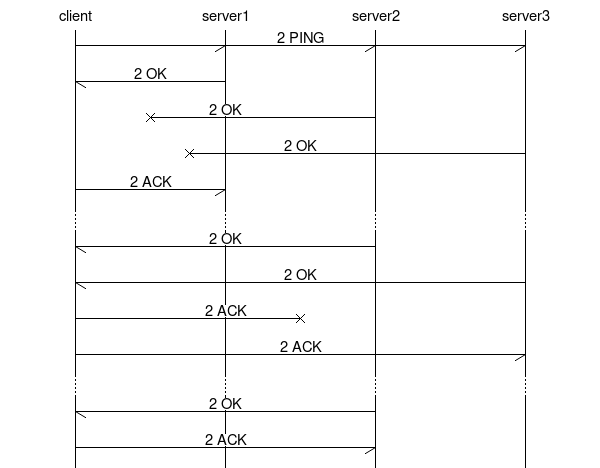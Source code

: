 msc {
    client,server1,server2,server3;

    client->* [label="2 PING"];
    server1->client [label="2 OK"];
    server2-xclient [label="2 OK"];
    server3-xclient [label="2 OK"];
    client->server1 [label="2 ACK"];
    ...;
    server2->client [label="2 OK"];
    server3->client [label="2 OK"];
    client-xserver2 [label="2 ACK"];
    client->server3 [label="2 ACK"];
    ...;
    server2->client [label="2 OK"];
    client->server2 [label="2 ACK"];
}
